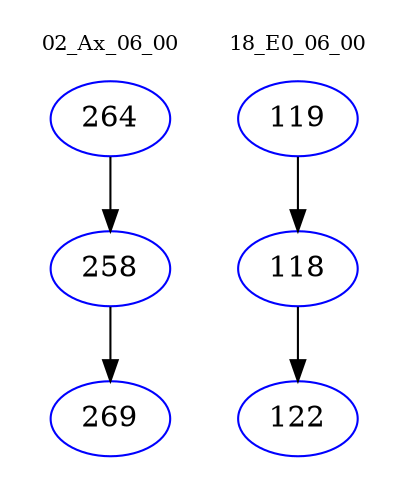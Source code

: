 digraph{
subgraph cluster_0 {
color = white
label = "02_Ax_06_00";
fontsize=10;
T0_264 [label="264", color="blue"]
T0_264 -> T0_258 [color="black"]
T0_258 [label="258", color="blue"]
T0_258 -> T0_269 [color="black"]
T0_269 [label="269", color="blue"]
}
subgraph cluster_1 {
color = white
label = "18_E0_06_00";
fontsize=10;
T1_119 [label="119", color="blue"]
T1_119 -> T1_118 [color="black"]
T1_118 [label="118", color="blue"]
T1_118 -> T1_122 [color="black"]
T1_122 [label="122", color="blue"]
}
}
